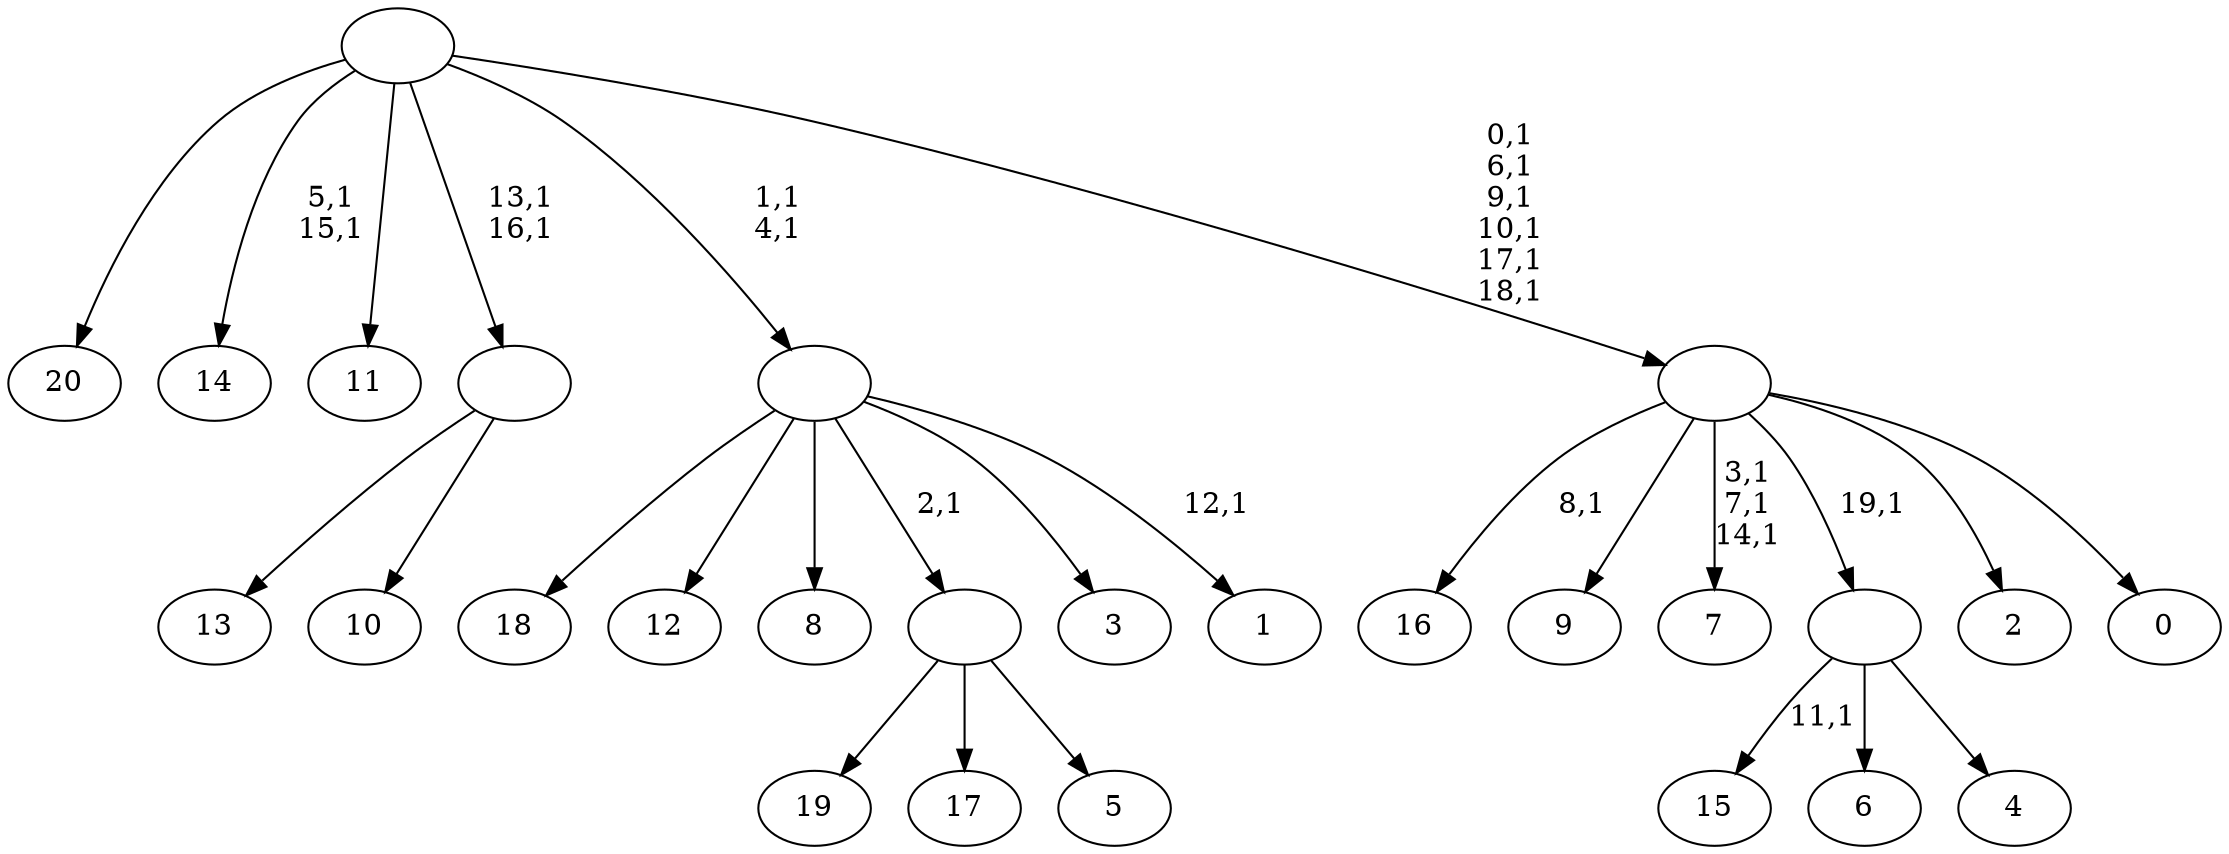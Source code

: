 digraph T {
	41 [label="20"]
	40 [label="19"]
	39 [label="18"]
	38 [label="17"]
	37 [label="16"]
	35 [label="15"]
	33 [label="14"]
	30 [label="13"]
	29 [label="12"]
	28 [label="11"]
	27 [label="10"]
	26 [label=""]
	24 [label="9"]
	23 [label="8"]
	22 [label="7"]
	18 [label="6"]
	17 [label="5"]
	16 [label=""]
	15 [label="4"]
	14 [label=""]
	13 [label="3"]
	12 [label="2"]
	11 [label="1"]
	9 [label=""]
	7 [label="0"]
	6 [label=""]
	0 [label=""]
	26 -> 30 [label=""]
	26 -> 27 [label=""]
	16 -> 40 [label=""]
	16 -> 38 [label=""]
	16 -> 17 [label=""]
	14 -> 35 [label="11,1"]
	14 -> 18 [label=""]
	14 -> 15 [label=""]
	9 -> 11 [label="12,1"]
	9 -> 39 [label=""]
	9 -> 29 [label=""]
	9 -> 23 [label=""]
	9 -> 16 [label="2,1"]
	9 -> 13 [label=""]
	6 -> 22 [label="3,1\n7,1\n14,1"]
	6 -> 37 [label="8,1"]
	6 -> 24 [label=""]
	6 -> 14 [label="19,1"]
	6 -> 12 [label=""]
	6 -> 7 [label=""]
	0 -> 6 [label="0,1\n6,1\n9,1\n10,1\n17,1\n18,1"]
	0 -> 9 [label="1,1\n4,1"]
	0 -> 26 [label="13,1\n16,1"]
	0 -> 33 [label="5,1\n15,1"]
	0 -> 41 [label=""]
	0 -> 28 [label=""]
}
